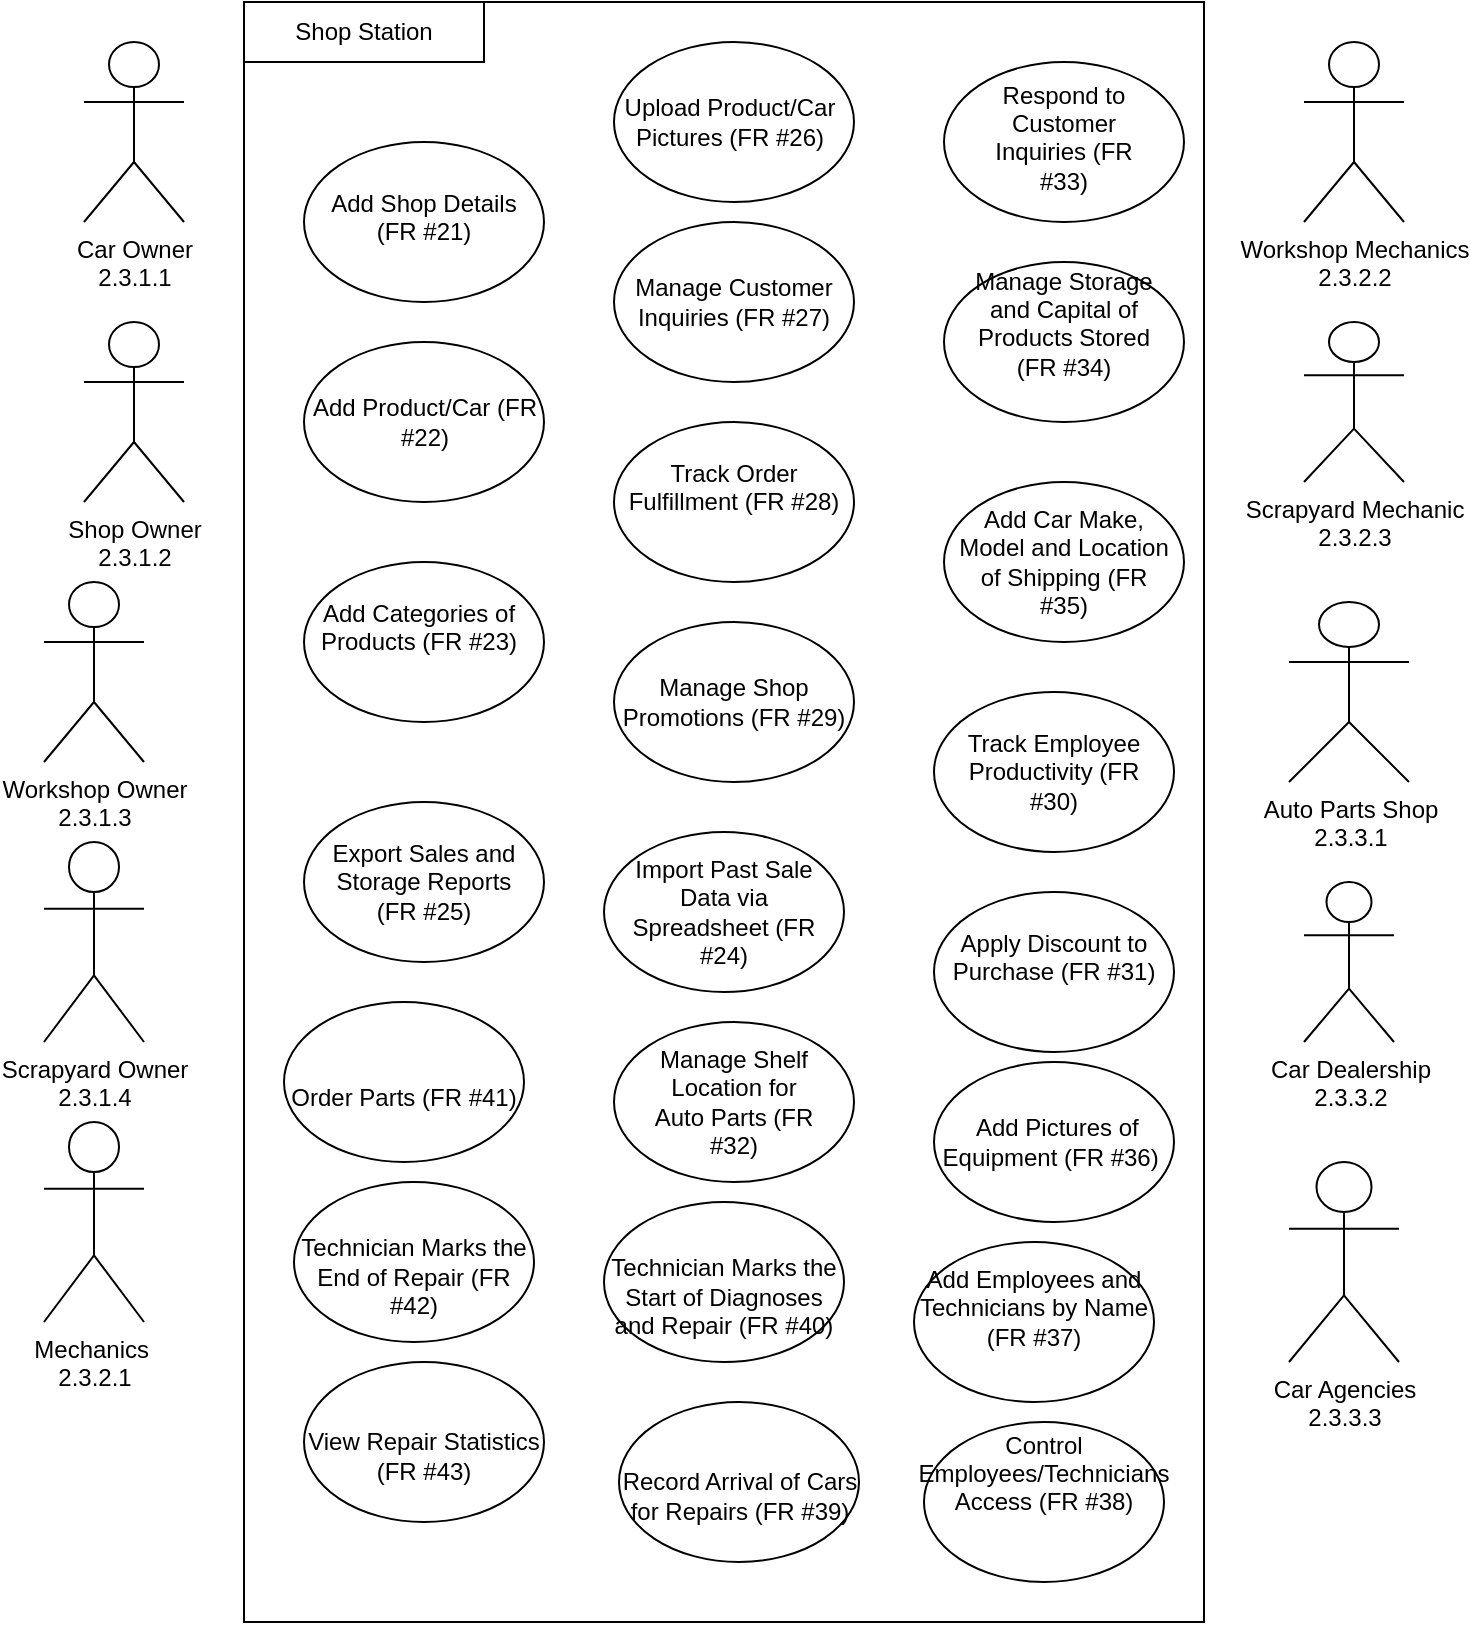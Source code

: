 <mxfile version="24.0.2" type="device">
  <diagram name="Page-1" id="LdaqwtlnPSlIRnqyyUZU">
    <mxGraphModel dx="601" dy="332" grid="1" gridSize="10" guides="1" tooltips="1" connect="1" arrows="1" fold="1" page="1" pageScale="1" pageWidth="850" pageHeight="1100" math="0" shadow="0">
      <root>
        <mxCell id="0" />
        <mxCell id="1" parent="0" />
        <mxCell id="yUZ0TAd9Sk3VtKZrkHvA-1" value="" style="rounded=0;whiteSpace=wrap;html=1;" vertex="1" parent="1">
          <mxGeometry x="220" y="10" width="480" height="810" as="geometry" />
        </mxCell>
        <mxCell id="yUZ0TAd9Sk3VtKZrkHvA-2" value="Car Owner&lt;div&gt;2.3.1.1&lt;/div&gt;" style="shape=umlActor;verticalLabelPosition=bottom;verticalAlign=top;html=1;outlineConnect=0;fontStyle=0" vertex="1" parent="1">
          <mxGeometry x="140" y="30" width="50" height="90" as="geometry" />
        </mxCell>
        <mxCell id="yUZ0TAd9Sk3VtKZrkHvA-3" value="Shop Owner&lt;div&gt;2.3.1.2&lt;/div&gt;" style="shape=umlActor;verticalLabelPosition=bottom;verticalAlign=top;html=1;outlineConnect=0;movable=1;resizable=1;rotatable=1;deletable=1;editable=1;locked=0;connectable=1;" vertex="1" parent="1">
          <mxGeometry x="140" y="170" width="50" height="90" as="geometry" />
        </mxCell>
        <mxCell id="yUZ0TAd9Sk3VtKZrkHvA-4" value="Workshop Owner&lt;div&gt;2.3.1.3&lt;/div&gt;" style="shape=umlActor;verticalLabelPosition=bottom;verticalAlign=top;html=1;outlineConnect=0;" vertex="1" parent="1">
          <mxGeometry x="120" y="300" width="50" height="90" as="geometry" />
        </mxCell>
        <mxCell id="yUZ0TAd9Sk3VtKZrkHvA-5" value="Scrapyard Owner&lt;div&gt;2.3.1.4&lt;/div&gt;" style="shape=umlActor;verticalLabelPosition=bottom;verticalAlign=top;html=1;outlineConnect=0;" vertex="1" parent="1">
          <mxGeometry x="120" y="430" width="50" height="100" as="geometry" />
        </mxCell>
        <mxCell id="yUZ0TAd9Sk3VtKZrkHvA-6" value="" style="ellipse;whiteSpace=wrap;html=1;" vertex="1" parent="1">
          <mxGeometry x="250" y="80" width="120" height="80" as="geometry" />
        </mxCell>
        <mxCell id="yUZ0TAd9Sk3VtKZrkHvA-7" value="" style="rounded=0;whiteSpace=wrap;html=1;" vertex="1" parent="1">
          <mxGeometry x="220" y="10" width="120" height="30" as="geometry" />
        </mxCell>
        <mxCell id="yUZ0TAd9Sk3VtKZrkHvA-8" value="" style="ellipse;whiteSpace=wrap;html=1;" vertex="1" parent="1">
          <mxGeometry x="250" y="180" width="120" height="80" as="geometry" />
        </mxCell>
        <mxCell id="yUZ0TAd9Sk3VtKZrkHvA-9" value="" style="ellipse;whiteSpace=wrap;html=1;" vertex="1" parent="1">
          <mxGeometry x="570" y="40" width="120" height="80" as="geometry" />
        </mxCell>
        <mxCell id="yUZ0TAd9Sk3VtKZrkHvA-10" value="" style="ellipse;whiteSpace=wrap;html=1;" vertex="1" parent="1">
          <mxGeometry x="570" y="140" width="120" height="80" as="geometry" />
        </mxCell>
        <mxCell id="yUZ0TAd9Sk3VtKZrkHvA-11" value="" style="ellipse;whiteSpace=wrap;html=1;" vertex="1" parent="1">
          <mxGeometry x="250" y="290" width="120" height="80" as="geometry" />
        </mxCell>
        <mxCell id="yUZ0TAd9Sk3VtKZrkHvA-12" value="" style="ellipse;whiteSpace=wrap;html=1;" vertex="1" parent="1">
          <mxGeometry x="570" y="250" width="120" height="80" as="geometry" />
        </mxCell>
        <mxCell id="yUZ0TAd9Sk3VtKZrkHvA-13" value="" style="ellipse;whiteSpace=wrap;html=1;" vertex="1" parent="1">
          <mxGeometry x="405" y="30" width="120" height="80" as="geometry" />
        </mxCell>
        <mxCell id="yUZ0TAd9Sk3VtKZrkHvA-14" value="" style="ellipse;whiteSpace=wrap;html=1;" vertex="1" parent="1">
          <mxGeometry x="405" y="120" width="120" height="80" as="geometry" />
        </mxCell>
        <mxCell id="yUZ0TAd9Sk3VtKZrkHvA-15" value="" style="ellipse;whiteSpace=wrap;html=1;" vertex="1" parent="1">
          <mxGeometry x="405" y="220" width="120" height="80" as="geometry" />
        </mxCell>
        <mxCell id="yUZ0TAd9Sk3VtKZrkHvA-16" value="" style="ellipse;whiteSpace=wrap;html=1;" vertex="1" parent="1">
          <mxGeometry x="405" y="320" width="120" height="80" as="geometry" />
        </mxCell>
        <mxCell id="yUZ0TAd9Sk3VtKZrkHvA-17" value="" style="ellipse;whiteSpace=wrap;html=1;" vertex="1" parent="1">
          <mxGeometry x="565" y="355" width="120" height="80" as="geometry" />
        </mxCell>
        <mxCell id="yUZ0TAd9Sk3VtKZrkHvA-18" value="" style="ellipse;whiteSpace=wrap;html=1;" vertex="1" parent="1">
          <mxGeometry x="565" y="455" width="120" height="80" as="geometry" />
        </mxCell>
        <mxCell id="yUZ0TAd9Sk3VtKZrkHvA-19" value="" style="ellipse;whiteSpace=wrap;html=1;" vertex="1" parent="1">
          <mxGeometry x="250" y="410" width="120" height="80" as="geometry" />
        </mxCell>
        <mxCell id="yUZ0TAd9Sk3VtKZrkHvA-20" value="" style="ellipse;whiteSpace=wrap;html=1;" vertex="1" parent="1">
          <mxGeometry x="405" y="520" width="120" height="80" as="geometry" />
        </mxCell>
        <mxCell id="yUZ0TAd9Sk3VtKZrkHvA-21" value="" style="ellipse;whiteSpace=wrap;html=1;" vertex="1" parent="1">
          <mxGeometry x="400" y="425" width="120" height="80" as="geometry" />
        </mxCell>
        <mxCell id="yUZ0TAd9Sk3VtKZrkHvA-22" value="Mechanics&amp;nbsp;&lt;div&gt;2.3.2.1&lt;/div&gt;" style="shape=umlActor;verticalLabelPosition=bottom;verticalAlign=top;html=1;outlineConnect=0;" vertex="1" parent="1">
          <mxGeometry x="120" y="570" width="50" height="100" as="geometry" />
        </mxCell>
        <mxCell id="yUZ0TAd9Sk3VtKZrkHvA-23" value="&lt;div&gt;Car Dealership&lt;/div&gt;2.3.3.2" style="shape=umlActor;verticalLabelPosition=bottom;verticalAlign=top;html=1;outlineConnect=0;" vertex="1" parent="1">
          <mxGeometry x="750" y="450" width="45" height="80" as="geometry" />
        </mxCell>
        <mxCell id="yUZ0TAd9Sk3VtKZrkHvA-24" value="Auto Parts Shop&lt;div&gt;2.3.3.1&lt;/div&gt;" style="shape=umlActor;verticalLabelPosition=bottom;verticalAlign=top;html=1;outlineConnect=0;" vertex="1" parent="1">
          <mxGeometry x="742.5" y="310" width="60" height="90" as="geometry" />
        </mxCell>
        <mxCell id="yUZ0TAd9Sk3VtKZrkHvA-25" value="Scrapyard Mechanic&lt;div&gt;2.3.2.3&lt;/div&gt;" style="shape=umlActor;verticalLabelPosition=bottom;verticalAlign=top;html=1;outlineConnect=0;" vertex="1" parent="1">
          <mxGeometry x="750" y="170" width="50" height="80" as="geometry" />
        </mxCell>
        <mxCell id="yUZ0TAd9Sk3VtKZrkHvA-26" value="Workshop Mechanics&lt;div&gt;2.3.2.2&lt;/div&gt;" style="shape=umlActor;verticalLabelPosition=bottom;verticalAlign=top;html=1;outlineConnect=0;" vertex="1" parent="1">
          <mxGeometry x="750" y="30" width="50" height="90" as="geometry" />
        </mxCell>
        <mxCell id="yUZ0TAd9Sk3VtKZrkHvA-27" value="Car Agencies&lt;div&gt;2.3.3.3&lt;/div&gt;" style="shape=umlActor;verticalLabelPosition=bottom;verticalAlign=top;html=1;outlineConnect=0;" vertex="1" parent="1">
          <mxGeometry x="742.5" y="590" width="55" height="100" as="geometry" />
        </mxCell>
        <mxCell id="yUZ0TAd9Sk3VtKZrkHvA-28" value="Shop Station" style="text;html=1;align=center;verticalAlign=middle;whiteSpace=wrap;rounded=0;" vertex="1" parent="1">
          <mxGeometry x="240" y="10" width="80" height="30" as="geometry" />
        </mxCell>
        <mxCell id="yUZ0TAd9Sk3VtKZrkHvA-29" value=" Add Car Make, Model and Location of Shipping (FR #35)" style="text;html=1;align=center;verticalAlign=middle;whiteSpace=wrap;rounded=0;" vertex="1" parent="1">
          <mxGeometry x="575" y="272.5" width="110" height="35" as="geometry" />
        </mxCell>
        <mxCell id="yUZ0TAd9Sk3VtKZrkHvA-30" value="Manage Storage and Capital of Products Stored (FR #34)&lt;div&gt;&lt;br/&gt;&lt;/div&gt;" style="text;html=1;align=center;verticalAlign=middle;whiteSpace=wrap;rounded=0;" vertex="1" parent="1">
          <mxGeometry x="580" y="165" width="100" height="25" as="geometry" />
        </mxCell>
        <mxCell id="yUZ0TAd9Sk3VtKZrkHvA-31" value="Respond to Customer Inquiries (FR #33)&lt;div&gt;&lt;br/&gt;&lt;/div&gt;" style="text;html=1;align=center;verticalAlign=middle;whiteSpace=wrap;rounded=0;" vertex="1" parent="1">
          <mxGeometry x="585" y="70" width="90" height="30" as="geometry" />
        </mxCell>
        <mxCell id="yUZ0TAd9Sk3VtKZrkHvA-32" value="Manage Shelf Location for Auto Parts (FR #32)" style="text;html=1;align=center;verticalAlign=middle;whiteSpace=wrap;rounded=0;" vertex="1" parent="1">
          <mxGeometry x="420" y="545" width="90" height="30" as="geometry" />
        </mxCell>
        <mxCell id="yUZ0TAd9Sk3VtKZrkHvA-33" value="Apply Discount to Purchase (FR #31)&lt;div&gt;&lt;br/&gt;&lt;/div&gt;" style="text;html=1;align=center;verticalAlign=middle;whiteSpace=wrap;rounded=0;" vertex="1" parent="1">
          <mxGeometry x="570" y="480" width="110" height="30" as="geometry" />
        </mxCell>
        <mxCell id="yUZ0TAd9Sk3VtKZrkHvA-34" value="Track Employee Productivity (FR #30)" style="text;html=1;align=center;verticalAlign=middle;whiteSpace=wrap;rounded=0;" vertex="1" parent="1">
          <mxGeometry x="575" y="380" width="100" height="30" as="geometry" />
        </mxCell>
        <mxCell id="yUZ0TAd9Sk3VtKZrkHvA-35" value="&lt;div&gt;Manage Shop Promotions (FR #29)&lt;br/&gt;&lt;/div&gt;" style="text;html=1;align=center;verticalAlign=middle;whiteSpace=wrap;rounded=0;" vertex="1" parent="1">
          <mxGeometry x="405" y="340" width="120" height="40" as="geometry" />
        </mxCell>
        <mxCell id="yUZ0TAd9Sk3VtKZrkHvA-36" value="Track Order Fulfillment (FR #28)&lt;div&gt;&lt;br/&gt;&lt;/div&gt;" style="text;html=1;align=center;verticalAlign=middle;whiteSpace=wrap;rounded=0;" vertex="1" parent="1">
          <mxGeometry x="410" y="245" width="110" height="30" as="geometry" />
        </mxCell>
        <mxCell id="yUZ0TAd9Sk3VtKZrkHvA-37" value=" Manage Customer Inquiries (FR #27)" style="text;html=1;align=center;verticalAlign=middle;whiteSpace=wrap;rounded=0;" vertex="1" parent="1">
          <mxGeometry x="410" y="145" width="110" height="30" as="geometry" />
        </mxCell>
        <mxCell id="yUZ0TAd9Sk3VtKZrkHvA-38" value="Upload Product/Car Pictures (FR #26)" style="text;html=1;align=center;verticalAlign=middle;whiteSpace=wrap;rounded=0;" vertex="1" parent="1">
          <mxGeometry x="407.5" y="55" width="110" height="30" as="geometry" />
        </mxCell>
        <mxCell id="yUZ0TAd9Sk3VtKZrkHvA-39" value=" Add Shop Details (FR #21)&lt;div&gt;&lt;br/&gt;&lt;/div&gt;" style="text;html=1;align=center;verticalAlign=middle;whiteSpace=wrap;rounded=0;" vertex="1" parent="1">
          <mxGeometry x="255" y="110" width="110" height="30" as="geometry" />
        </mxCell>
        <mxCell id="yUZ0TAd9Sk3VtKZrkHvA-40" value=" Add Product/Car (FR #22)" style="text;html=1;align=center;verticalAlign=middle;whiteSpace=wrap;rounded=0;" vertex="1" parent="1">
          <mxGeometry x="252.5" y="205" width="115" height="30" as="geometry" />
        </mxCell>
        <mxCell id="yUZ0TAd9Sk3VtKZrkHvA-41" value="Add Categories of Products (FR #23)&lt;div&gt;&lt;br/&gt;&lt;/div&gt;" style="text;html=1;align=center;verticalAlign=middle;whiteSpace=wrap;rounded=0;" vertex="1" parent="1">
          <mxGeometry x="245" y="305" width="125" height="50" as="geometry" />
        </mxCell>
        <mxCell id="yUZ0TAd9Sk3VtKZrkHvA-42" value=" Import Past Sale Data via Spreadsheet (FR #24)" style="text;html=1;align=center;verticalAlign=middle;whiteSpace=wrap;rounded=0;" vertex="1" parent="1">
          <mxGeometry x="405" y="450" width="110" height="30" as="geometry" />
        </mxCell>
        <mxCell id="yUZ0TAd9Sk3VtKZrkHvA-43" value="Export Sales and Storage Reports (FR #25)" style="text;html=1;align=center;verticalAlign=middle;whiteSpace=wrap;rounded=0;" vertex="1" parent="1">
          <mxGeometry x="255" y="435" width="110" height="30" as="geometry" />
        </mxCell>
        <mxCell id="yUZ0TAd9Sk3VtKZrkHvA-44" value="&amp;nbsp;Add Pictures of Equipment (FR #36)&amp;nbsp;" style="ellipse;whiteSpace=wrap;html=1;" vertex="1" parent="1">
          <mxGeometry x="565" y="540" width="120" height="80" as="geometry" />
        </mxCell>
        <mxCell id="yUZ0TAd9Sk3VtKZrkHvA-45" value="&lt;div&gt;&lt;br&gt;&lt;/div&gt;&lt;br&gt;Order Parts (FR #41)&lt;br&gt;&lt;div&gt;&lt;br/&gt;&lt;/div&gt;" style="ellipse;whiteSpace=wrap;html=1;" vertex="1" parent="1">
          <mxGeometry x="240" y="510" width="120" height="80" as="geometry" />
        </mxCell>
        <mxCell id="yUZ0TAd9Sk3VtKZrkHvA-46" value="&lt;div&gt;&lt;br&gt;&lt;/div&gt;&lt;br&gt;Technician Marks the End of Repair (FR #42)&lt;div&gt;&lt;br/&gt;&lt;/div&gt;" style="ellipse;whiteSpace=wrap;html=1;" vertex="1" parent="1">
          <mxGeometry x="245" y="600" width="120" height="80" as="geometry" />
        </mxCell>
        <mxCell id="yUZ0TAd9Sk3VtKZrkHvA-47" value="&lt;div&gt;&lt;br&gt;&lt;/div&gt;&lt;br&gt; Technician Marks the Start of Diagnoses and Repair (FR #40)&lt;br&gt;&lt;div&gt;&lt;br/&gt;&lt;/div&gt;" style="ellipse;whiteSpace=wrap;html=1;" vertex="1" parent="1">
          <mxGeometry x="400" y="610" width="120" height="80" as="geometry" />
        </mxCell>
        <mxCell id="yUZ0TAd9Sk3VtKZrkHvA-48" value="&#xa;Add Employees and Technicians by Name (FR #37)&#xa;&#xa;" style="ellipse;whiteSpace=wrap;html=1;" vertex="1" parent="1">
          <mxGeometry x="555" y="630" width="120" height="80" as="geometry" />
        </mxCell>
        <mxCell id="yUZ0TAd9Sk3VtKZrkHvA-49" value="&lt;div&gt;&lt;br&gt;&lt;/div&gt;&lt;br&gt;View Repair Statistics (FR #43)&lt;div&gt;&lt;br/&gt;&lt;/div&gt;" style="ellipse;whiteSpace=wrap;html=1;" vertex="1" parent="1">
          <mxGeometry x="250" y="690" width="120" height="80" as="geometry" />
        </mxCell>
        <mxCell id="yUZ0TAd9Sk3VtKZrkHvA-50" value="&lt;div&gt;&lt;br&gt;&lt;/div&gt;&lt;br&gt; Record Arrival of Cars for Repairs (FR #39)&lt;br&gt;&lt;div&gt;&lt;br/&gt;&lt;/div&gt;" style="ellipse;whiteSpace=wrap;html=1;" vertex="1" parent="1">
          <mxGeometry x="407.5" y="710" width="120" height="80" as="geometry" />
        </mxCell>
        <mxCell id="yUZ0TAd9Sk3VtKZrkHvA-51" value="&#xa;Control Employees/Technicians Access (FR #38)&#xa;&#xa;&#xa;" style="ellipse;whiteSpace=wrap;html=1;" vertex="1" parent="1">
          <mxGeometry x="560" y="720" width="120" height="80" as="geometry" />
        </mxCell>
      </root>
    </mxGraphModel>
  </diagram>
</mxfile>
